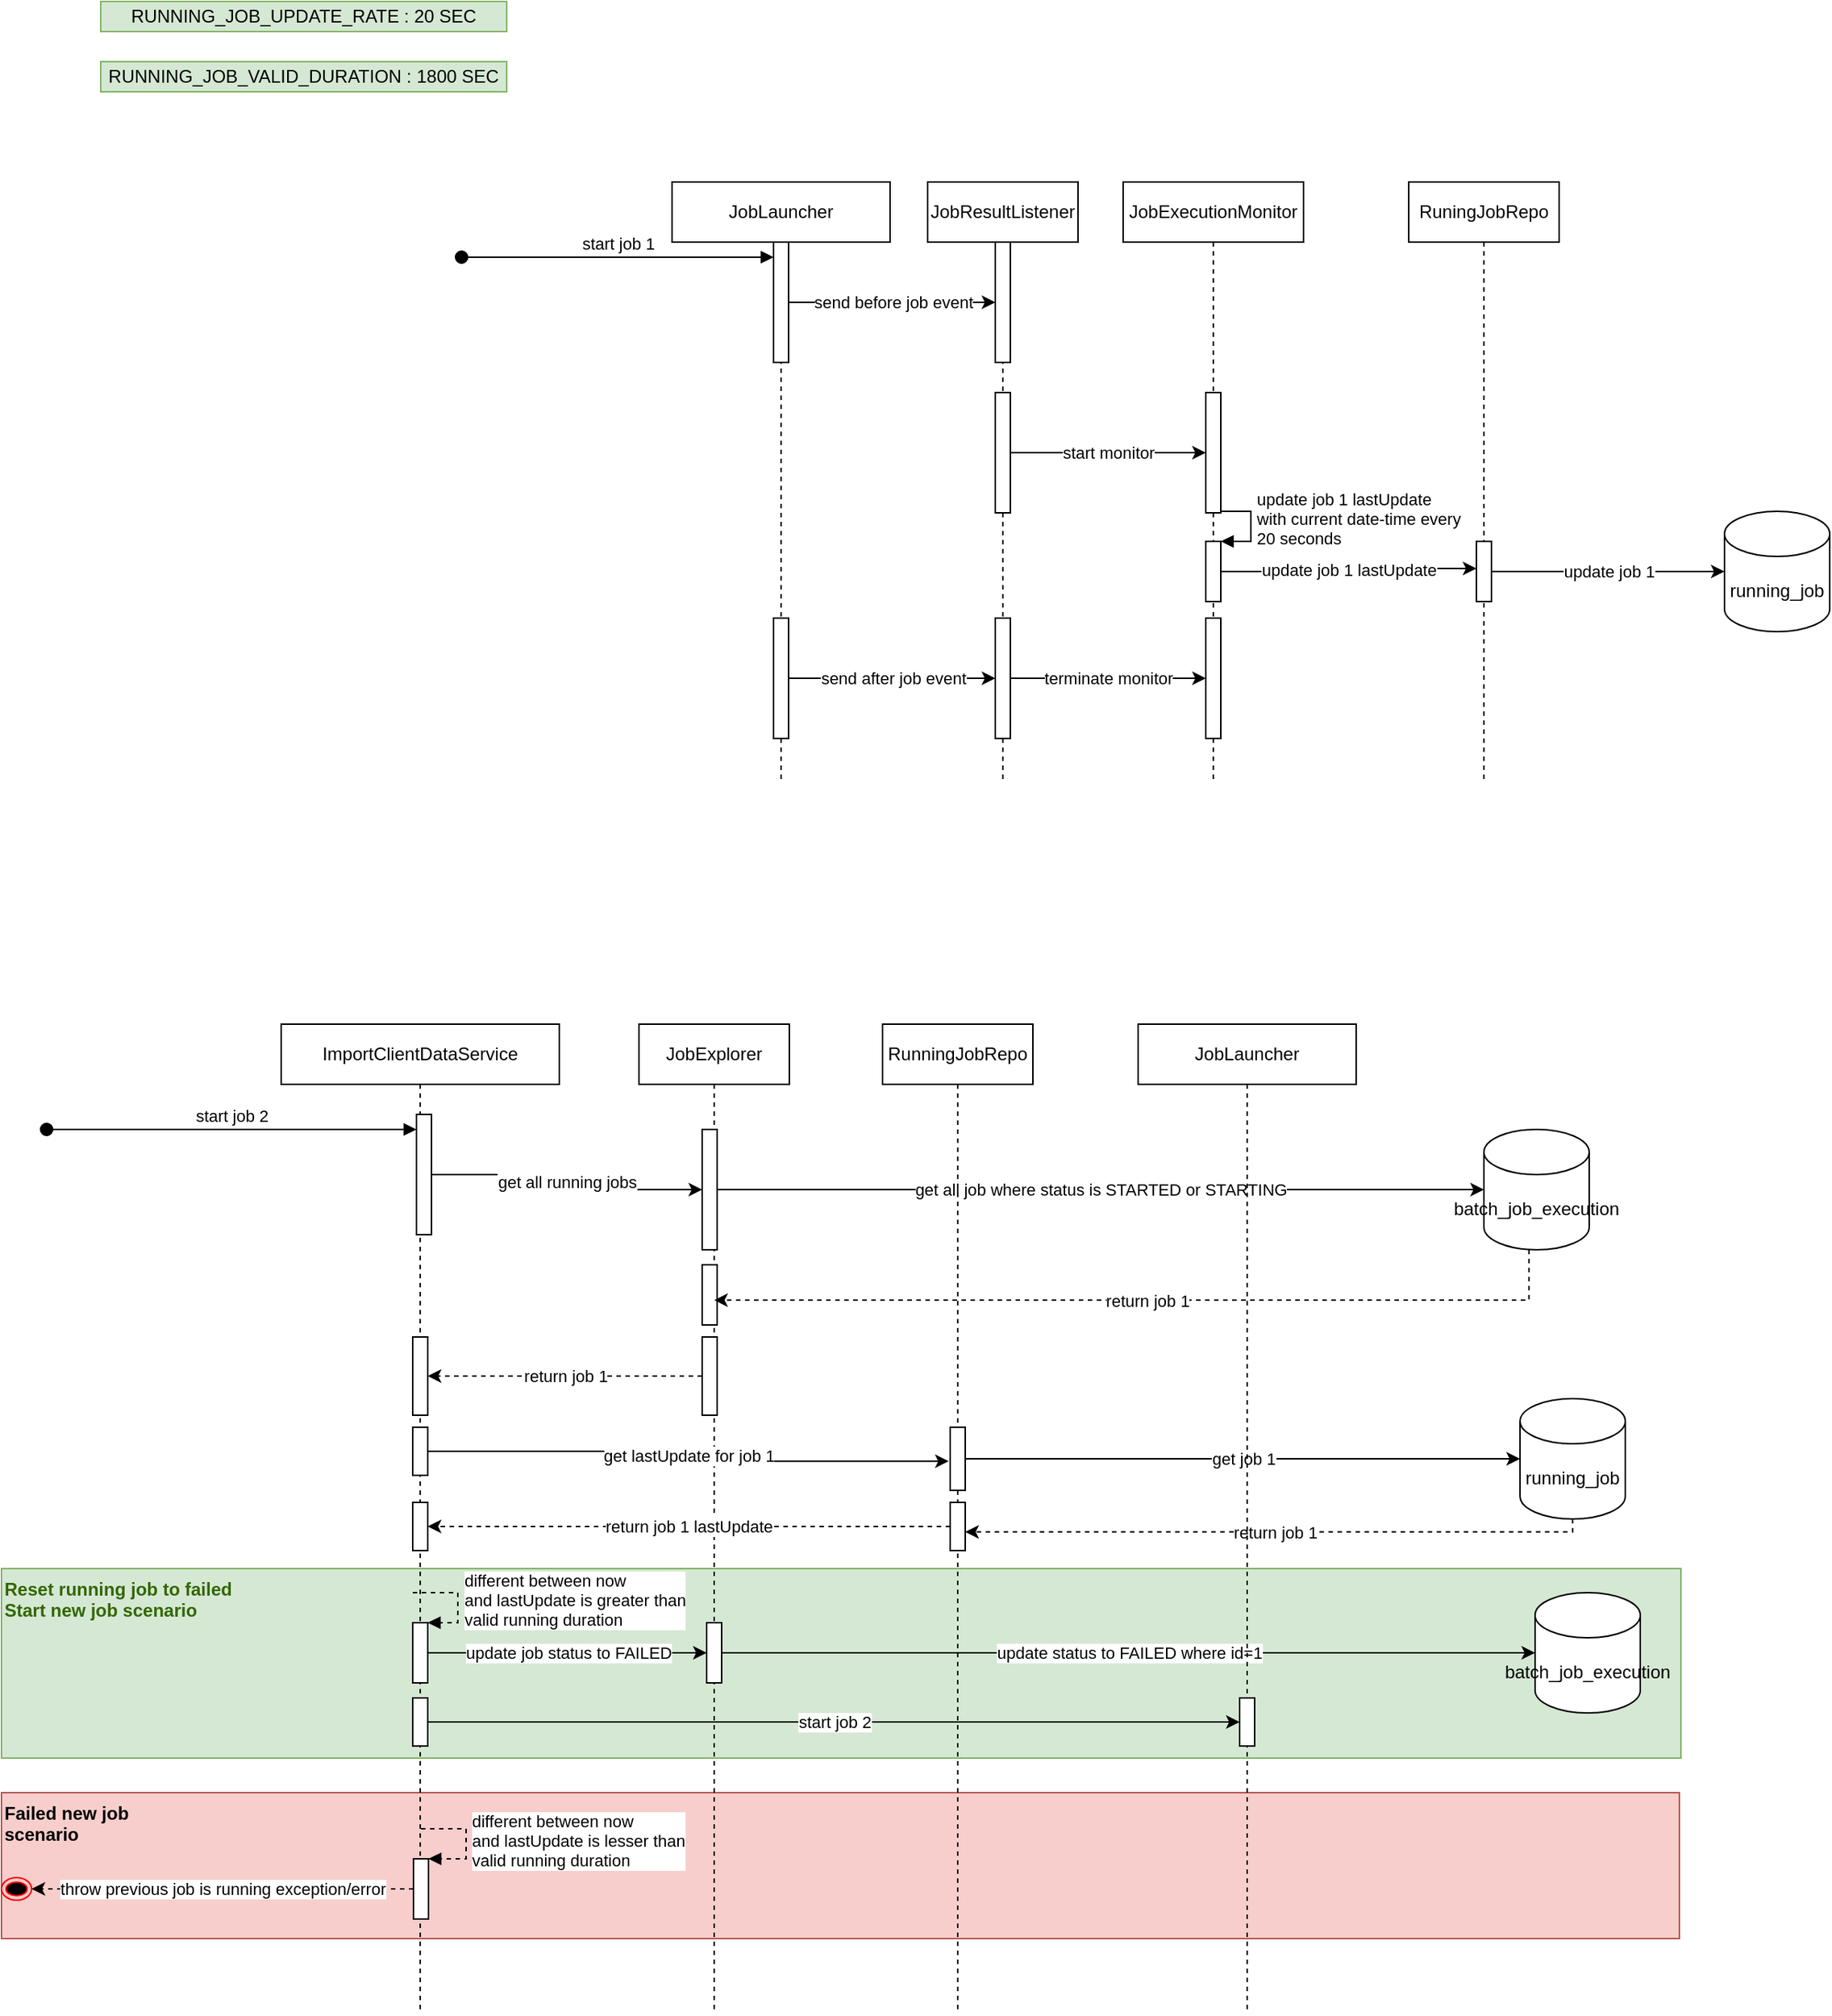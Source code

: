 <mxfile version="15.5.9" type="github" pages="2">
  <diagram id="b_JwN8Kx61OKyOZPGAQf" name="Page-1">
    <mxGraphModel dx="2834" dy="772" grid="0" gridSize="10" guides="1" tooltips="1" connect="1" arrows="1" fold="1" page="0" pageScale="1" pageWidth="850" pageHeight="1100" math="0" shadow="0">
      <root>
        <mxCell id="0" />
        <mxCell id="1" parent="0" />
        <mxCell id="JN4VMpjm8h-r0COUKPYH-128" value="Failed new job&lt;br&gt;scenario" style="rounded=0;whiteSpace=wrap;html=1;fontStyle=1;align=left;verticalAlign=top;fontSize=12;fillColor=#f8cecc;strokeColor=#b85450;" vertex="1" parent="1">
          <mxGeometry x="-1070" y="1253" width="1116" height="97" as="geometry" />
        </mxCell>
        <mxCell id="JN4VMpjm8h-r0COUKPYH-125" value="Reset running job to failed&lt;br&gt;Start new job scenario" style="rounded=0;whiteSpace=wrap;html=1;fontStyle=1;align=left;verticalAlign=top;fontSize=12;fillColor=#d5e8d4;strokeColor=#82b366;fontColor=#336600;" vertex="1" parent="1">
          <mxGeometry x="-1070" y="1104" width="1117" height="126" as="geometry" />
        </mxCell>
        <mxCell id="JN4VMpjm8h-r0COUKPYH-2" value="RUNNING_JOB_UPDATE_RATE : 20 SEC" style="rounded=0;whiteSpace=wrap;html=1;fillColor=#d5e8d4;strokeColor=#82b366;" vertex="1" parent="1">
          <mxGeometry x="-1004" y="62" width="270" height="20" as="geometry" />
        </mxCell>
        <mxCell id="JN4VMpjm8h-r0COUKPYH-3" value="RUNNING_JOB_VALID_DURATION : 1800 SEC" style="rounded=0;whiteSpace=wrap;html=1;fillColor=#d5e8d4;strokeColor=#82b366;" vertex="1" parent="1">
          <mxGeometry x="-1004" y="102" width="270" height="20" as="geometry" />
        </mxCell>
        <mxCell id="JN4VMpjm8h-r0COUKPYH-7" value="JobLauncher" style="shape=umlLifeline;perimeter=lifelinePerimeter;whiteSpace=wrap;html=1;container=1;collapsible=0;recursiveResize=0;outlineConnect=0;" vertex="1" parent="1">
          <mxGeometry x="-624" y="182" width="145" height="400" as="geometry" />
        </mxCell>
        <mxCell id="JN4VMpjm8h-r0COUKPYH-11" value="" style="html=1;points=[];perimeter=orthogonalPerimeter;" vertex="1" parent="JN4VMpjm8h-r0COUKPYH-7">
          <mxGeometry x="67.5" y="40" width="10" height="80" as="geometry" />
        </mxCell>
        <mxCell id="JN4VMpjm8h-r0COUKPYH-12" value="start job 1" style="html=1;verticalAlign=bottom;startArrow=oval;endArrow=block;startSize=8;rounded=0;" edge="1" target="JN4VMpjm8h-r0COUKPYH-11" parent="JN4VMpjm8h-r0COUKPYH-7">
          <mxGeometry relative="1" as="geometry">
            <mxPoint x="-140" y="50" as="sourcePoint" />
          </mxGeometry>
        </mxCell>
        <mxCell id="JN4VMpjm8h-r0COUKPYH-49" value="" style="html=1;points=[];perimeter=orthogonalPerimeter;" vertex="1" parent="JN4VMpjm8h-r0COUKPYH-7">
          <mxGeometry x="67.5" y="290" width="10" height="80" as="geometry" />
        </mxCell>
        <mxCell id="JN4VMpjm8h-r0COUKPYH-8" value="JobExecutionMonitor" style="shape=umlLifeline;perimeter=lifelinePerimeter;whiteSpace=wrap;html=1;container=1;collapsible=0;recursiveResize=0;outlineConnect=0;" vertex="1" parent="1">
          <mxGeometry x="-324" y="182" width="120" height="400" as="geometry" />
        </mxCell>
        <mxCell id="JN4VMpjm8h-r0COUKPYH-17" value="" style="html=1;points=[];perimeter=orthogonalPerimeter;" vertex="1" parent="JN4VMpjm8h-r0COUKPYH-8">
          <mxGeometry x="55" y="239" width="10" height="40" as="geometry" />
        </mxCell>
        <mxCell id="JN4VMpjm8h-r0COUKPYH-18" value="update job 1 lastUpdate&lt;br&gt;with current date-time every&lt;br&gt;20 seconds" style="edgeStyle=orthogonalEdgeStyle;html=1;align=left;spacingLeft=2;endArrow=block;rounded=0;entryX=1;entryY=0;" edge="1" target="JN4VMpjm8h-r0COUKPYH-17" parent="JN4VMpjm8h-r0COUKPYH-8">
          <mxGeometry relative="1" as="geometry">
            <mxPoint x="55" y="219" as="sourcePoint" />
            <Array as="points">
              <mxPoint x="85" y="219" />
            </Array>
          </mxGeometry>
        </mxCell>
        <mxCell id="JN4VMpjm8h-r0COUKPYH-34" value="" style="html=1;points=[];perimeter=orthogonalPerimeter;" vertex="1" parent="JN4VMpjm8h-r0COUKPYH-8">
          <mxGeometry x="55" y="140" width="10" height="80" as="geometry" />
        </mxCell>
        <mxCell id="JN4VMpjm8h-r0COUKPYH-58" value="" style="html=1;points=[];perimeter=orthogonalPerimeter;" vertex="1" parent="JN4VMpjm8h-r0COUKPYH-8">
          <mxGeometry x="55" y="290" width="10" height="80" as="geometry" />
        </mxCell>
        <mxCell id="JN4VMpjm8h-r0COUKPYH-9" value="running_job" style="shape=cylinder3;whiteSpace=wrap;html=1;boundedLbl=1;backgroundOutline=1;size=15;" vertex="1" parent="1">
          <mxGeometry x="76" y="401" width="70" height="80" as="geometry" />
        </mxCell>
        <mxCell id="JN4VMpjm8h-r0COUKPYH-26" value="JobResultListener" style="shape=umlLifeline;perimeter=lifelinePerimeter;whiteSpace=wrap;html=1;container=1;collapsible=0;recursiveResize=0;outlineConnect=0;" vertex="1" parent="1">
          <mxGeometry x="-454" y="182" width="100" height="400" as="geometry" />
        </mxCell>
        <mxCell id="JN4VMpjm8h-r0COUKPYH-27" value="" style="html=1;points=[];perimeter=orthogonalPerimeter;" vertex="1" parent="JN4VMpjm8h-r0COUKPYH-26">
          <mxGeometry x="45" y="40" width="10" height="80" as="geometry" />
        </mxCell>
        <mxCell id="JN4VMpjm8h-r0COUKPYH-30" value="" style="html=1;points=[];perimeter=orthogonalPerimeter;" vertex="1" parent="JN4VMpjm8h-r0COUKPYH-26">
          <mxGeometry x="45" y="140" width="10" height="80" as="geometry" />
        </mxCell>
        <mxCell id="JN4VMpjm8h-r0COUKPYH-50" value="" style="html=1;points=[];perimeter=orthogonalPerimeter;" vertex="1" parent="JN4VMpjm8h-r0COUKPYH-26">
          <mxGeometry x="45" y="290" width="10" height="80" as="geometry" />
        </mxCell>
        <mxCell id="JN4VMpjm8h-r0COUKPYH-28" value="send before job event" style="edgeStyle=orthogonalEdgeStyle;rounded=0;orthogonalLoop=1;jettySize=auto;html=1;" edge="1" parent="1" source="JN4VMpjm8h-r0COUKPYH-11" target="JN4VMpjm8h-r0COUKPYH-27">
          <mxGeometry relative="1" as="geometry" />
        </mxCell>
        <mxCell id="JN4VMpjm8h-r0COUKPYH-35" value="start monitor" style="edgeStyle=orthogonalEdgeStyle;rounded=0;orthogonalLoop=1;jettySize=auto;html=1;" edge="1" parent="1" source="JN4VMpjm8h-r0COUKPYH-30" target="JN4VMpjm8h-r0COUKPYH-34">
          <mxGeometry relative="1" as="geometry" />
        </mxCell>
        <mxCell id="JN4VMpjm8h-r0COUKPYH-36" value="update job 1 lastUpdate" style="edgeStyle=orthogonalEdgeStyle;rounded=0;orthogonalLoop=1;jettySize=auto;html=1;entryX=0;entryY=0.45;entryDx=0;entryDy=0;entryPerimeter=0;" edge="1" parent="1" source="JN4VMpjm8h-r0COUKPYH-17" target="JN4VMpjm8h-r0COUKPYH-78">
          <mxGeometry relative="1" as="geometry" />
        </mxCell>
        <mxCell id="JN4VMpjm8h-r0COUKPYH-51" value="send after job event" style="edgeStyle=orthogonalEdgeStyle;rounded=0;orthogonalLoop=1;jettySize=auto;html=1;" edge="1" parent="1" source="JN4VMpjm8h-r0COUKPYH-49" target="JN4VMpjm8h-r0COUKPYH-50">
          <mxGeometry relative="1" as="geometry" />
        </mxCell>
        <mxCell id="JN4VMpjm8h-r0COUKPYH-59" value="terminate monitor" style="edgeStyle=orthogonalEdgeStyle;rounded=0;orthogonalLoop=1;jettySize=auto;html=1;" edge="1" parent="1" source="JN4VMpjm8h-r0COUKPYH-50" target="JN4VMpjm8h-r0COUKPYH-58">
          <mxGeometry relative="1" as="geometry" />
        </mxCell>
        <mxCell id="JN4VMpjm8h-r0COUKPYH-60" value="ImportClientDataService" style="shape=umlLifeline;perimeter=lifelinePerimeter;whiteSpace=wrap;html=1;container=1;collapsible=0;recursiveResize=0;outlineConnect=0;" vertex="1" parent="1">
          <mxGeometry x="-884" y="742" width="185" height="658" as="geometry" />
        </mxCell>
        <mxCell id="JN4VMpjm8h-r0COUKPYH-61" value="" style="html=1;points=[];perimeter=orthogonalPerimeter;" vertex="1" parent="JN4VMpjm8h-r0COUKPYH-60">
          <mxGeometry x="90" y="60" width="10" height="80" as="geometry" />
        </mxCell>
        <mxCell id="JN4VMpjm8h-r0COUKPYH-62" value="start job 2" style="html=1;verticalAlign=bottom;startArrow=oval;endArrow=block;startSize=8;rounded=0;" edge="1" target="JN4VMpjm8h-r0COUKPYH-61" parent="JN4VMpjm8h-r0COUKPYH-60">
          <mxGeometry relative="1" as="geometry">
            <mxPoint x="-156" y="70" as="sourcePoint" />
          </mxGeometry>
        </mxCell>
        <mxCell id="JN4VMpjm8h-r0COUKPYH-75" value="" style="html=1;points=[];perimeter=orthogonalPerimeter;" vertex="1" parent="JN4VMpjm8h-r0COUKPYH-60">
          <mxGeometry x="87.5" y="208" width="10" height="52" as="geometry" />
        </mxCell>
        <mxCell id="JN4VMpjm8h-r0COUKPYH-82" value="" style="html=1;points=[];perimeter=orthogonalPerimeter;" vertex="1" parent="JN4VMpjm8h-r0COUKPYH-60">
          <mxGeometry x="87.5" y="268" width="10" height="32" as="geometry" />
        </mxCell>
        <mxCell id="JN4VMpjm8h-r0COUKPYH-91" value="" style="html=1;points=[];perimeter=orthogonalPerimeter;" vertex="1" parent="JN4VMpjm8h-r0COUKPYH-60">
          <mxGeometry x="87.5" y="318" width="10" height="32" as="geometry" />
        </mxCell>
        <mxCell id="JN4VMpjm8h-r0COUKPYH-99" value="" style="html=1;points=[];perimeter=orthogonalPerimeter;" vertex="1" parent="JN4VMpjm8h-r0COUKPYH-60">
          <mxGeometry x="87.5" y="398" width="10" height="40" as="geometry" />
        </mxCell>
        <mxCell id="JN4VMpjm8h-r0COUKPYH-100" value="different between now &lt;br&gt;and lastUpdate is greater than &lt;br&gt;valid running duration" style="edgeStyle=orthogonalEdgeStyle;html=1;align=left;spacingLeft=2;endArrow=block;rounded=0;entryX=1;entryY=0;dashed=1;" edge="1" target="JN4VMpjm8h-r0COUKPYH-99" parent="JN4VMpjm8h-r0COUKPYH-60">
          <mxGeometry relative="1" as="geometry">
            <mxPoint x="87.5" y="378" as="sourcePoint" />
            <Array as="points">
              <mxPoint x="117.5" y="378" />
            </Array>
          </mxGeometry>
        </mxCell>
        <mxCell id="JN4VMpjm8h-r0COUKPYH-102" value="" style="html=1;points=[];perimeter=orthogonalPerimeter;" vertex="1" parent="JN4VMpjm8h-r0COUKPYH-60">
          <mxGeometry x="88" y="555" width="10" height="40" as="geometry" />
        </mxCell>
        <mxCell id="JN4VMpjm8h-r0COUKPYH-103" value="different between now &lt;br&gt;and lastUpdate is lesser than &lt;br&gt;valid running duration" style="edgeStyle=orthogonalEdgeStyle;html=1;align=left;spacingLeft=2;endArrow=block;rounded=0;entryX=1;entryY=0;dashed=1;" edge="1" parent="JN4VMpjm8h-r0COUKPYH-60" target="JN4VMpjm8h-r0COUKPYH-102">
          <mxGeometry relative="1" as="geometry">
            <mxPoint x="93" y="535" as="sourcePoint" />
            <Array as="points">
              <mxPoint x="123" y="535" />
            </Array>
          </mxGeometry>
        </mxCell>
        <mxCell id="JN4VMpjm8h-r0COUKPYH-119" value="" style="html=1;points=[];perimeter=orthogonalPerimeter;" vertex="1" parent="JN4VMpjm8h-r0COUKPYH-60">
          <mxGeometry x="87.5" y="448" width="10" height="32" as="geometry" />
        </mxCell>
        <mxCell id="JN4VMpjm8h-r0COUKPYH-66" value="JobExplorer" style="shape=umlLifeline;perimeter=lifelinePerimeter;whiteSpace=wrap;html=1;container=1;collapsible=0;recursiveResize=0;outlineConnect=0;" vertex="1" parent="1">
          <mxGeometry x="-646" y="742" width="100" height="658" as="geometry" />
        </mxCell>
        <mxCell id="JN4VMpjm8h-r0COUKPYH-67" value="" style="html=1;points=[];perimeter=orthogonalPerimeter;" vertex="1" parent="JN4VMpjm8h-r0COUKPYH-66">
          <mxGeometry x="42" y="70" width="10" height="80" as="geometry" />
        </mxCell>
        <mxCell id="JN4VMpjm8h-r0COUKPYH-71" value="" style="html=1;points=[];perimeter=orthogonalPerimeter;" vertex="1" parent="JN4VMpjm8h-r0COUKPYH-66">
          <mxGeometry x="42" y="160" width="10" height="40" as="geometry" />
        </mxCell>
        <mxCell id="JN4VMpjm8h-r0COUKPYH-73" value="" style="html=1;points=[];perimeter=orthogonalPerimeter;" vertex="1" parent="JN4VMpjm8h-r0COUKPYH-66">
          <mxGeometry x="42" y="208" width="10" height="52" as="geometry" />
        </mxCell>
        <mxCell id="JN4VMpjm8h-r0COUKPYH-111" value="" style="html=1;points=[];perimeter=orthogonalPerimeter;" vertex="1" parent="JN4VMpjm8h-r0COUKPYH-66">
          <mxGeometry x="45" y="398" width="10" height="40" as="geometry" />
        </mxCell>
        <mxCell id="JN4VMpjm8h-r0COUKPYH-68" value="get all running jobs" style="edgeStyle=orthogonalEdgeStyle;rounded=0;orthogonalLoop=1;jettySize=auto;html=1;" edge="1" parent="1" source="JN4VMpjm8h-r0COUKPYH-61" target="JN4VMpjm8h-r0COUKPYH-67">
          <mxGeometry relative="1" as="geometry" />
        </mxCell>
        <mxCell id="JN4VMpjm8h-r0COUKPYH-72" value="return job 1" style="edgeStyle=orthogonalEdgeStyle;rounded=0;orthogonalLoop=1;jettySize=auto;html=1;entryX=0.8;entryY=0.588;entryDx=0;entryDy=0;entryPerimeter=0;dashed=1;" edge="1" parent="1" source="JN4VMpjm8h-r0COUKPYH-69" target="JN4VMpjm8h-r0COUKPYH-71">
          <mxGeometry relative="1" as="geometry">
            <Array as="points">
              <mxPoint x="-54" y="926" />
            </Array>
          </mxGeometry>
        </mxCell>
        <mxCell id="JN4VMpjm8h-r0COUKPYH-69" value="batch_job_execution" style="shape=cylinder3;whiteSpace=wrap;html=1;boundedLbl=1;backgroundOutline=1;size=15;" vertex="1" parent="1">
          <mxGeometry x="-84" y="812" width="70" height="80" as="geometry" />
        </mxCell>
        <mxCell id="JN4VMpjm8h-r0COUKPYH-70" value="get all job where status is STARTED or STARTING" style="edgeStyle=orthogonalEdgeStyle;rounded=0;orthogonalLoop=1;jettySize=auto;html=1;" edge="1" parent="1" source="JN4VMpjm8h-r0COUKPYH-67" target="JN4VMpjm8h-r0COUKPYH-69">
          <mxGeometry relative="1" as="geometry" />
        </mxCell>
        <mxCell id="JN4VMpjm8h-r0COUKPYH-76" value="return job 1" style="edgeStyle=orthogonalEdgeStyle;rounded=0;orthogonalLoop=1;jettySize=auto;html=1;dashed=1;" edge="1" parent="1" source="JN4VMpjm8h-r0COUKPYH-73" target="JN4VMpjm8h-r0COUKPYH-75">
          <mxGeometry relative="1" as="geometry" />
        </mxCell>
        <mxCell id="JN4VMpjm8h-r0COUKPYH-77" value="RuningJobRepo" style="shape=umlLifeline;perimeter=lifelinePerimeter;whiteSpace=wrap;html=1;container=1;collapsible=0;recursiveResize=0;outlineConnect=0;" vertex="1" parent="1">
          <mxGeometry x="-134" y="182" width="100" height="400" as="geometry" />
        </mxCell>
        <mxCell id="JN4VMpjm8h-r0COUKPYH-78" value="" style="html=1;points=[];perimeter=orthogonalPerimeter;" vertex="1" parent="JN4VMpjm8h-r0COUKPYH-77">
          <mxGeometry x="45" y="239" width="10" height="40" as="geometry" />
        </mxCell>
        <mxCell id="JN4VMpjm8h-r0COUKPYH-80" value="update job 1" style="edgeStyle=orthogonalEdgeStyle;rounded=0;orthogonalLoop=1;jettySize=auto;html=1;" edge="1" parent="1" source="JN4VMpjm8h-r0COUKPYH-78" target="JN4VMpjm8h-r0COUKPYH-9">
          <mxGeometry relative="1" as="geometry" />
        </mxCell>
        <mxCell id="JN4VMpjm8h-r0COUKPYH-81" value="RunningJobRepo" style="shape=umlLifeline;perimeter=lifelinePerimeter;whiteSpace=wrap;html=1;container=1;collapsible=0;recursiveResize=0;outlineConnect=0;" vertex="1" parent="1">
          <mxGeometry x="-484" y="742" width="100" height="658" as="geometry" />
        </mxCell>
        <mxCell id="JN4VMpjm8h-r0COUKPYH-85" value="" style="html=1;points=[];perimeter=orthogonalPerimeter;" vertex="1" parent="JN4VMpjm8h-r0COUKPYH-81">
          <mxGeometry x="45" y="268" width="10" height="42" as="geometry" />
        </mxCell>
        <mxCell id="JN4VMpjm8h-r0COUKPYH-89" value="" style="html=1;points=[];perimeter=orthogonalPerimeter;" vertex="1" parent="JN4VMpjm8h-r0COUKPYH-81">
          <mxGeometry x="45" y="318" width="10" height="32" as="geometry" />
        </mxCell>
        <mxCell id="JN4VMpjm8h-r0COUKPYH-84" value="get lastUpdate for job 1" style="edgeStyle=orthogonalEdgeStyle;rounded=0;orthogonalLoop=1;jettySize=auto;html=1;entryX=-0.1;entryY=0.538;entryDx=0;entryDy=0;entryPerimeter=0;" edge="1" parent="1" source="JN4VMpjm8h-r0COUKPYH-82" target="JN4VMpjm8h-r0COUKPYH-85">
          <mxGeometry relative="1" as="geometry">
            <mxPoint x="-534" y="1222" as="targetPoint" />
          </mxGeometry>
        </mxCell>
        <mxCell id="JN4VMpjm8h-r0COUKPYH-90" value="return job 1" style="edgeStyle=orthogonalEdgeStyle;rounded=0;orthogonalLoop=1;jettySize=auto;html=1;entryX=1;entryY=0.613;entryDx=0;entryDy=0;entryPerimeter=0;dashed=1;" edge="1" parent="1" source="JN4VMpjm8h-r0COUKPYH-87" target="JN4VMpjm8h-r0COUKPYH-89">
          <mxGeometry relative="1" as="geometry">
            <Array as="points">
              <mxPoint x="-25" y="1080" />
            </Array>
          </mxGeometry>
        </mxCell>
        <mxCell id="JN4VMpjm8h-r0COUKPYH-87" value="running_job" style="shape=cylinder3;whiteSpace=wrap;html=1;boundedLbl=1;backgroundOutline=1;size=15;" vertex="1" parent="1">
          <mxGeometry x="-60" y="991" width="70" height="80" as="geometry" />
        </mxCell>
        <mxCell id="JN4VMpjm8h-r0COUKPYH-88" value="get job 1" style="edgeStyle=orthogonalEdgeStyle;rounded=0;orthogonalLoop=1;jettySize=auto;html=1;entryX=0;entryY=0.5;entryDx=0;entryDy=0;entryPerimeter=0;" edge="1" parent="1" source="JN4VMpjm8h-r0COUKPYH-85" target="JN4VMpjm8h-r0COUKPYH-87">
          <mxGeometry relative="1" as="geometry" />
        </mxCell>
        <mxCell id="JN4VMpjm8h-r0COUKPYH-92" value="return job 1 lastUpdate" style="edgeStyle=orthogonalEdgeStyle;rounded=0;orthogonalLoop=1;jettySize=auto;html=1;dashed=1;" edge="1" parent="1" source="JN4VMpjm8h-r0COUKPYH-89" target="JN4VMpjm8h-r0COUKPYH-91">
          <mxGeometry relative="1" as="geometry" />
        </mxCell>
        <mxCell id="JN4VMpjm8h-r0COUKPYH-112" value="update job status to FAILED" style="edgeStyle=orthogonalEdgeStyle;rounded=0;orthogonalLoop=1;jettySize=auto;html=1;" edge="1" parent="1" source="JN4VMpjm8h-r0COUKPYH-99" target="JN4VMpjm8h-r0COUKPYH-111">
          <mxGeometry relative="1" as="geometry" />
        </mxCell>
        <mxCell id="JN4VMpjm8h-r0COUKPYH-113" value="batch_job_execution" style="shape=cylinder3;whiteSpace=wrap;html=1;boundedLbl=1;backgroundOutline=1;size=15;" vertex="1" parent="1">
          <mxGeometry x="-50" y="1120" width="70" height="80" as="geometry" />
        </mxCell>
        <mxCell id="JN4VMpjm8h-r0COUKPYH-114" value="update status to FAILED where id=1" style="edgeStyle=orthogonalEdgeStyle;rounded=0;orthogonalLoop=1;jettySize=auto;html=1;" edge="1" parent="1" source="JN4VMpjm8h-r0COUKPYH-111" target="JN4VMpjm8h-r0COUKPYH-113">
          <mxGeometry relative="1" as="geometry" />
        </mxCell>
        <mxCell id="JN4VMpjm8h-r0COUKPYH-115" value="JobLauncher" style="shape=umlLifeline;perimeter=lifelinePerimeter;whiteSpace=wrap;html=1;container=1;collapsible=0;recursiveResize=0;outlineConnect=0;" vertex="1" parent="1">
          <mxGeometry x="-314" y="742" width="145" height="658" as="geometry" />
        </mxCell>
        <mxCell id="JN4VMpjm8h-r0COUKPYH-120" value="" style="html=1;points=[];perimeter=orthogonalPerimeter;" vertex="1" parent="JN4VMpjm8h-r0COUKPYH-115">
          <mxGeometry x="67.5" y="448" width="10" height="32" as="geometry" />
        </mxCell>
        <mxCell id="JN4VMpjm8h-r0COUKPYH-121" value="start job 2" style="edgeStyle=orthogonalEdgeStyle;rounded=0;orthogonalLoop=1;jettySize=auto;html=1;" edge="1" parent="1" source="JN4VMpjm8h-r0COUKPYH-119" target="JN4VMpjm8h-r0COUKPYH-120">
          <mxGeometry relative="1" as="geometry" />
        </mxCell>
        <mxCell id="JN4VMpjm8h-r0COUKPYH-122" value="" style="ellipse;html=1;shape=endState;fillColor=#000000;strokeColor=#ff0000;" vertex="1" parent="1">
          <mxGeometry x="-1070" y="1309.5" width="20" height="15" as="geometry" />
        </mxCell>
        <mxCell id="JN4VMpjm8h-r0COUKPYH-123" value="throw previous job is running exception/error" style="edgeStyle=orthogonalEdgeStyle;rounded=0;orthogonalLoop=1;jettySize=auto;html=1;entryX=1;entryY=0.5;entryDx=0;entryDy=0;dashed=1;" edge="1" parent="1" source="JN4VMpjm8h-r0COUKPYH-102" target="JN4VMpjm8h-r0COUKPYH-122">
          <mxGeometry relative="1" as="geometry" />
        </mxCell>
      </root>
    </mxGraphModel>
  </diagram>
  <diagram id="j6Yl8PpdOv3CgLclLDKe" name="Page-2">
    <mxGraphModel dx="2194" dy="802" grid="1" gridSize="10" guides="1" tooltips="1" connect="1" arrows="1" fold="1" page="1" pageScale="1" pageWidth="850" pageHeight="1100" math="0" shadow="0">
      <root>
        <mxCell id="qLkH8xWJC7VZN_M7zAPw-0" />
        <mxCell id="qLkH8xWJC7VZN_M7zAPw-1" parent="qLkH8xWJC7VZN_M7zAPw-0" />
        <mxCell id="qLkH8xWJC7VZN_M7zAPw-2" value="Failed new job&lt;br&gt;scenario" style="rounded=0;whiteSpace=wrap;html=1;fontStyle=1;align=left;verticalAlign=top;fontSize=12;fillColor=#f8cecc;strokeColor=#b85450;" vertex="1" parent="qLkH8xWJC7VZN_M7zAPw-1">
          <mxGeometry x="-550" y="1420" width="1150" height="140" as="geometry" />
        </mxCell>
        <mxCell id="qLkH8xWJC7VZN_M7zAPw-3" value="Reset running job to failed&lt;br&gt;Start new job scenario" style="rounded=0;whiteSpace=wrap;html=1;fontStyle=1;align=left;verticalAlign=top;fontSize=12;fillColor=#d5e8d4;strokeColor=#82b366;fontColor=#336600;" vertex="1" parent="qLkH8xWJC7VZN_M7zAPw-1">
          <mxGeometry x="-550" y="1220" width="1150" height="190" as="geometry" />
        </mxCell>
        <mxCell id="qLkH8xWJC7VZN_M7zAPw-4" value="RUNNING_JOB_UPDATE_RATE : 20 SEC" style="rounded=0;whiteSpace=wrap;html=1;fillColor=#d5e8d4;strokeColor=#82b366;" vertex="1" parent="qLkH8xWJC7VZN_M7zAPw-1">
          <mxGeometry x="-440" y="40" width="270" height="20" as="geometry" />
        </mxCell>
        <mxCell id="qLkH8xWJC7VZN_M7zAPw-5" value="RUNNING_JOB_VALID_DURATION : 1800 SEC" style="rounded=0;whiteSpace=wrap;html=1;fillColor=#d5e8d4;strokeColor=#82b366;" vertex="1" parent="qLkH8xWJC7VZN_M7zAPw-1">
          <mxGeometry x="-440" y="80" width="270" height="20" as="geometry" />
        </mxCell>
        <mxCell id="qLkH8xWJC7VZN_M7zAPw-6" value="JobLauncher" style="shape=umlLifeline;perimeter=lifelinePerimeter;whiteSpace=wrap;html=1;container=1;collapsible=0;recursiveResize=0;outlineConnect=0;" vertex="1" parent="qLkH8xWJC7VZN_M7zAPw-1">
          <mxGeometry x="-60" y="160" width="145" height="400" as="geometry" />
        </mxCell>
        <mxCell id="qLkH8xWJC7VZN_M7zAPw-7" value="" style="html=1;points=[];perimeter=orthogonalPerimeter;" vertex="1" parent="qLkH8xWJC7VZN_M7zAPw-6">
          <mxGeometry x="67.5" y="40" width="10" height="80" as="geometry" />
        </mxCell>
        <mxCell id="qLkH8xWJC7VZN_M7zAPw-8" value="start job 1" style="html=1;verticalAlign=bottom;startArrow=oval;endArrow=block;startSize=8;rounded=0;" edge="1" parent="qLkH8xWJC7VZN_M7zAPw-6" target="qLkH8xWJC7VZN_M7zAPw-7">
          <mxGeometry relative="1" as="geometry">
            <mxPoint x="-140" y="50" as="sourcePoint" />
          </mxGeometry>
        </mxCell>
        <mxCell id="qLkH8xWJC7VZN_M7zAPw-9" value="" style="html=1;points=[];perimeter=orthogonalPerimeter;" vertex="1" parent="qLkH8xWJC7VZN_M7zAPw-6">
          <mxGeometry x="67.5" y="290" width="10" height="80" as="geometry" />
        </mxCell>
        <mxCell id="qLkH8xWJC7VZN_M7zAPw-10" value="JobExecutionMonitor" style="shape=umlLifeline;perimeter=lifelinePerimeter;whiteSpace=wrap;html=1;container=1;collapsible=0;recursiveResize=0;outlineConnect=0;" vertex="1" parent="qLkH8xWJC7VZN_M7zAPw-1">
          <mxGeometry x="240" y="160" width="120" height="400" as="geometry" />
        </mxCell>
        <mxCell id="qLkH8xWJC7VZN_M7zAPw-11" value="" style="html=1;points=[];perimeter=orthogonalPerimeter;" vertex="1" parent="qLkH8xWJC7VZN_M7zAPw-10">
          <mxGeometry x="55" y="239" width="10" height="40" as="geometry" />
        </mxCell>
        <mxCell id="qLkH8xWJC7VZN_M7zAPw-12" value="update job 1 lastUpdate&lt;br&gt;with current date-time every&lt;br&gt;20 seconds" style="edgeStyle=orthogonalEdgeStyle;html=1;align=left;spacingLeft=2;endArrow=block;rounded=0;entryX=1;entryY=0;" edge="1" parent="qLkH8xWJC7VZN_M7zAPw-10" target="qLkH8xWJC7VZN_M7zAPw-11">
          <mxGeometry relative="1" as="geometry">
            <mxPoint x="55" y="219" as="sourcePoint" />
            <Array as="points">
              <mxPoint x="85" y="219" />
            </Array>
          </mxGeometry>
        </mxCell>
        <mxCell id="qLkH8xWJC7VZN_M7zAPw-13" value="" style="html=1;points=[];perimeter=orthogonalPerimeter;" vertex="1" parent="qLkH8xWJC7VZN_M7zAPw-10">
          <mxGeometry x="55" y="140" width="10" height="80" as="geometry" />
        </mxCell>
        <mxCell id="qLkH8xWJC7VZN_M7zAPw-14" value="" style="html=1;points=[];perimeter=orthogonalPerimeter;" vertex="1" parent="qLkH8xWJC7VZN_M7zAPw-10">
          <mxGeometry x="55" y="290" width="10" height="80" as="geometry" />
        </mxCell>
        <mxCell id="qLkH8xWJC7VZN_M7zAPw-15" value="running_job" style="shape=cylinder3;whiteSpace=wrap;html=1;boundedLbl=1;backgroundOutline=1;size=15;" vertex="1" parent="qLkH8xWJC7VZN_M7zAPw-1">
          <mxGeometry x="640" y="379" width="70" height="80" as="geometry" />
        </mxCell>
        <mxCell id="qLkH8xWJC7VZN_M7zAPw-16" value="JobResultListener" style="shape=umlLifeline;perimeter=lifelinePerimeter;whiteSpace=wrap;html=1;container=1;collapsible=0;recursiveResize=0;outlineConnect=0;" vertex="1" parent="qLkH8xWJC7VZN_M7zAPw-1">
          <mxGeometry x="110" y="160" width="100" height="400" as="geometry" />
        </mxCell>
        <mxCell id="qLkH8xWJC7VZN_M7zAPw-17" value="" style="html=1;points=[];perimeter=orthogonalPerimeter;" vertex="1" parent="qLkH8xWJC7VZN_M7zAPw-16">
          <mxGeometry x="45" y="40" width="10" height="80" as="geometry" />
        </mxCell>
        <mxCell id="qLkH8xWJC7VZN_M7zAPw-18" value="" style="html=1;points=[];perimeter=orthogonalPerimeter;" vertex="1" parent="qLkH8xWJC7VZN_M7zAPw-16">
          <mxGeometry x="45" y="140" width="10" height="80" as="geometry" />
        </mxCell>
        <mxCell id="qLkH8xWJC7VZN_M7zAPw-19" value="" style="html=1;points=[];perimeter=orthogonalPerimeter;" vertex="1" parent="qLkH8xWJC7VZN_M7zAPw-16">
          <mxGeometry x="45" y="290" width="10" height="80" as="geometry" />
        </mxCell>
        <mxCell id="qLkH8xWJC7VZN_M7zAPw-20" value="send before job event" style="edgeStyle=orthogonalEdgeStyle;rounded=0;orthogonalLoop=1;jettySize=auto;html=1;" edge="1" parent="qLkH8xWJC7VZN_M7zAPw-1" source="qLkH8xWJC7VZN_M7zAPw-7" target="qLkH8xWJC7VZN_M7zAPw-17">
          <mxGeometry relative="1" as="geometry" />
        </mxCell>
        <mxCell id="qLkH8xWJC7VZN_M7zAPw-21" value="start monitor" style="edgeStyle=orthogonalEdgeStyle;rounded=0;orthogonalLoop=1;jettySize=auto;html=1;" edge="1" parent="qLkH8xWJC7VZN_M7zAPw-1" source="qLkH8xWJC7VZN_M7zAPw-18" target="qLkH8xWJC7VZN_M7zAPw-13">
          <mxGeometry relative="1" as="geometry" />
        </mxCell>
        <mxCell id="qLkH8xWJC7VZN_M7zAPw-22" value="update job 1 lastUpdate" style="edgeStyle=orthogonalEdgeStyle;rounded=0;orthogonalLoop=1;jettySize=auto;html=1;entryX=0;entryY=0.45;entryDx=0;entryDy=0;entryPerimeter=0;" edge="1" parent="qLkH8xWJC7VZN_M7zAPw-1" source="qLkH8xWJC7VZN_M7zAPw-11" target="qLkH8xWJC7VZN_M7zAPw-47">
          <mxGeometry relative="1" as="geometry" />
        </mxCell>
        <mxCell id="qLkH8xWJC7VZN_M7zAPw-23" value="send after job event" style="edgeStyle=orthogonalEdgeStyle;rounded=0;orthogonalLoop=1;jettySize=auto;html=1;" edge="1" parent="qLkH8xWJC7VZN_M7zAPw-1" source="qLkH8xWJC7VZN_M7zAPw-9" target="qLkH8xWJC7VZN_M7zAPw-19">
          <mxGeometry relative="1" as="geometry" />
        </mxCell>
        <mxCell id="qLkH8xWJC7VZN_M7zAPw-24" value="terminate monitor" style="edgeStyle=orthogonalEdgeStyle;rounded=0;orthogonalLoop=1;jettySize=auto;html=1;" edge="1" parent="qLkH8xWJC7VZN_M7zAPw-1" source="qLkH8xWJC7VZN_M7zAPw-19" target="qLkH8xWJC7VZN_M7zAPw-14">
          <mxGeometry relative="1" as="geometry" />
        </mxCell>
        <mxCell id="qLkH8xWJC7VZN_M7zAPw-25" value="ImportClientDataService" style="shape=umlLifeline;perimeter=lifelinePerimeter;whiteSpace=wrap;html=1;container=1;collapsible=0;recursiveResize=0;outlineConnect=0;" vertex="1" parent="qLkH8xWJC7VZN_M7zAPw-1">
          <mxGeometry x="-320" y="720" width="185" height="880" as="geometry" />
        </mxCell>
        <mxCell id="qLkH8xWJC7VZN_M7zAPw-26" value="" style="html=1;points=[];perimeter=orthogonalPerimeter;" vertex="1" parent="qLkH8xWJC7VZN_M7zAPw-25">
          <mxGeometry x="90" y="60" width="10" height="80" as="geometry" />
        </mxCell>
        <mxCell id="qLkH8xWJC7VZN_M7zAPw-27" value="start job 2" style="html=1;verticalAlign=bottom;startArrow=oval;endArrow=block;startSize=8;rounded=0;" edge="1" parent="qLkH8xWJC7VZN_M7zAPw-25" target="qLkH8xWJC7VZN_M7zAPw-26">
          <mxGeometry relative="1" as="geometry">
            <mxPoint x="-140" y="70" as="sourcePoint" />
          </mxGeometry>
        </mxCell>
        <mxCell id="qLkH8xWJC7VZN_M7zAPw-28" value="" style="html=1;points=[];perimeter=orthogonalPerimeter;" vertex="1" parent="qLkH8xWJC7VZN_M7zAPw-25">
          <mxGeometry x="85" y="250" width="10" height="80" as="geometry" />
        </mxCell>
        <mxCell id="qLkH8xWJC7VZN_M7zAPw-29" value="" style="html=1;points=[];perimeter=orthogonalPerimeter;" vertex="1" parent="qLkH8xWJC7VZN_M7zAPw-25">
          <mxGeometry x="85" y="340" width="10" height="80" as="geometry" />
        </mxCell>
        <mxCell id="qLkH8xWJC7VZN_M7zAPw-30" value="" style="html=1;points=[];perimeter=orthogonalPerimeter;" vertex="1" parent="qLkH8xWJC7VZN_M7zAPw-25">
          <mxGeometry x="85" y="440" width="10" height="80" as="geometry" />
        </mxCell>
        <mxCell id="qLkH8xWJC7VZN_M7zAPw-31" value="" style="html=1;points=[];perimeter=orthogonalPerimeter;" vertex="1" parent="qLkH8xWJC7VZN_M7zAPw-25">
          <mxGeometry x="85" y="540" width="10" height="40" as="geometry" />
        </mxCell>
        <mxCell id="qLkH8xWJC7VZN_M7zAPw-32" value="different between now &lt;br&gt;and lastUpdate is greater than &lt;br&gt;valid running duration" style="edgeStyle=orthogonalEdgeStyle;html=1;align=left;spacingLeft=2;endArrow=block;rounded=0;entryX=1;entryY=0;dashed=1;" edge="1" parent="qLkH8xWJC7VZN_M7zAPw-25" target="qLkH8xWJC7VZN_M7zAPw-31">
          <mxGeometry relative="1" as="geometry">
            <mxPoint x="85" y="520" as="sourcePoint" />
            <Array as="points">
              <mxPoint x="115" y="520" />
            </Array>
          </mxGeometry>
        </mxCell>
        <mxCell id="qLkH8xWJC7VZN_M7zAPw-33" value="" style="html=1;points=[];perimeter=orthogonalPerimeter;" vertex="1" parent="qLkH8xWJC7VZN_M7zAPw-25">
          <mxGeometry x="90" y="760" width="10" height="40" as="geometry" />
        </mxCell>
        <mxCell id="qLkH8xWJC7VZN_M7zAPw-34" value="different between now &lt;br&gt;and lastUpdate is lesser than &lt;br&gt;valid running duration" style="edgeStyle=orthogonalEdgeStyle;html=1;align=left;spacingLeft=2;endArrow=block;rounded=0;entryX=1;entryY=0;dashed=1;" edge="1" parent="qLkH8xWJC7VZN_M7zAPw-25" target="qLkH8xWJC7VZN_M7zAPw-33">
          <mxGeometry relative="1" as="geometry">
            <mxPoint x="95" y="740" as="sourcePoint" />
            <Array as="points">
              <mxPoint x="125" y="740" />
            </Array>
          </mxGeometry>
        </mxCell>
        <mxCell id="qLkH8xWJC7VZN_M7zAPw-35" value="" style="html=1;points=[];perimeter=orthogonalPerimeter;" vertex="1" parent="qLkH8xWJC7VZN_M7zAPw-25">
          <mxGeometry x="85" y="600" width="10" height="80" as="geometry" />
        </mxCell>
        <mxCell id="qLkH8xWJC7VZN_M7zAPw-36" value="JobExplorer" style="shape=umlLifeline;perimeter=lifelinePerimeter;whiteSpace=wrap;html=1;container=1;collapsible=0;recursiveResize=0;outlineConnect=0;" vertex="1" parent="qLkH8xWJC7VZN_M7zAPw-1">
          <mxGeometry x="-82" y="720" width="100" height="880" as="geometry" />
        </mxCell>
        <mxCell id="qLkH8xWJC7VZN_M7zAPw-37" value="" style="html=1;points=[];perimeter=orthogonalPerimeter;" vertex="1" parent="qLkH8xWJC7VZN_M7zAPw-36">
          <mxGeometry x="42" y="70" width="10" height="80" as="geometry" />
        </mxCell>
        <mxCell id="qLkH8xWJC7VZN_M7zAPw-38" value="" style="html=1;points=[];perimeter=orthogonalPerimeter;" vertex="1" parent="qLkH8xWJC7VZN_M7zAPw-36">
          <mxGeometry x="42" y="160" width="10" height="80" as="geometry" />
        </mxCell>
        <mxCell id="qLkH8xWJC7VZN_M7zAPw-39" value="" style="html=1;points=[];perimeter=orthogonalPerimeter;" vertex="1" parent="qLkH8xWJC7VZN_M7zAPw-36">
          <mxGeometry x="42" y="250" width="10" height="80" as="geometry" />
        </mxCell>
        <mxCell id="qLkH8xWJC7VZN_M7zAPw-40" value="" style="html=1;points=[];perimeter=orthogonalPerimeter;" vertex="1" parent="qLkH8xWJC7VZN_M7zAPw-36">
          <mxGeometry x="45" y="540" width="10" height="40" as="geometry" />
        </mxCell>
        <mxCell id="qLkH8xWJC7VZN_M7zAPw-41" value="get all running jobs" style="edgeStyle=orthogonalEdgeStyle;rounded=0;orthogonalLoop=1;jettySize=auto;html=1;" edge="1" parent="qLkH8xWJC7VZN_M7zAPw-1" source="qLkH8xWJC7VZN_M7zAPw-26" target="qLkH8xWJC7VZN_M7zAPw-37">
          <mxGeometry relative="1" as="geometry" />
        </mxCell>
        <mxCell id="qLkH8xWJC7VZN_M7zAPw-42" value="return job 1" style="edgeStyle=orthogonalEdgeStyle;rounded=0;orthogonalLoop=1;jettySize=auto;html=1;entryX=0.8;entryY=0.588;entryDx=0;entryDy=0;entryPerimeter=0;dashed=1;" edge="1" parent="qLkH8xWJC7VZN_M7zAPw-1" source="qLkH8xWJC7VZN_M7zAPw-43" target="qLkH8xWJC7VZN_M7zAPw-38">
          <mxGeometry relative="1" as="geometry">
            <Array as="points">
              <mxPoint x="510" y="927" />
            </Array>
          </mxGeometry>
        </mxCell>
        <mxCell id="qLkH8xWJC7VZN_M7zAPw-43" value="batch_job_execution" style="shape=cylinder3;whiteSpace=wrap;html=1;boundedLbl=1;backgroundOutline=1;size=15;" vertex="1" parent="qLkH8xWJC7VZN_M7zAPw-1">
          <mxGeometry x="480" y="790" width="70" height="80" as="geometry" />
        </mxCell>
        <mxCell id="qLkH8xWJC7VZN_M7zAPw-44" value="get all job where status is STARTED or STARTING" style="edgeStyle=orthogonalEdgeStyle;rounded=0;orthogonalLoop=1;jettySize=auto;html=1;" edge="1" parent="qLkH8xWJC7VZN_M7zAPw-1" source="qLkH8xWJC7VZN_M7zAPw-37" target="qLkH8xWJC7VZN_M7zAPw-43">
          <mxGeometry relative="1" as="geometry" />
        </mxCell>
        <mxCell id="qLkH8xWJC7VZN_M7zAPw-45" value="return job 1" style="edgeStyle=orthogonalEdgeStyle;rounded=0;orthogonalLoop=1;jettySize=auto;html=1;dashed=1;" edge="1" parent="qLkH8xWJC7VZN_M7zAPw-1" source="qLkH8xWJC7VZN_M7zAPw-39" target="qLkH8xWJC7VZN_M7zAPw-28">
          <mxGeometry relative="1" as="geometry" />
        </mxCell>
        <mxCell id="qLkH8xWJC7VZN_M7zAPw-46" value="RuningJobRepo" style="shape=umlLifeline;perimeter=lifelinePerimeter;whiteSpace=wrap;html=1;container=1;collapsible=0;recursiveResize=0;outlineConnect=0;" vertex="1" parent="qLkH8xWJC7VZN_M7zAPw-1">
          <mxGeometry x="430" y="160" width="100" height="400" as="geometry" />
        </mxCell>
        <mxCell id="qLkH8xWJC7VZN_M7zAPw-47" value="" style="html=1;points=[];perimeter=orthogonalPerimeter;" vertex="1" parent="qLkH8xWJC7VZN_M7zAPw-46">
          <mxGeometry x="45" y="239" width="10" height="40" as="geometry" />
        </mxCell>
        <mxCell id="qLkH8xWJC7VZN_M7zAPw-48" value="update job 1" style="edgeStyle=orthogonalEdgeStyle;rounded=0;orthogonalLoop=1;jettySize=auto;html=1;" edge="1" parent="qLkH8xWJC7VZN_M7zAPw-1" source="qLkH8xWJC7VZN_M7zAPw-47" target="qLkH8xWJC7VZN_M7zAPw-15">
          <mxGeometry relative="1" as="geometry" />
        </mxCell>
        <mxCell id="qLkH8xWJC7VZN_M7zAPw-49" value="RunningJobRepo" style="shape=umlLifeline;perimeter=lifelinePerimeter;whiteSpace=wrap;html=1;container=1;collapsible=0;recursiveResize=0;outlineConnect=0;" vertex="1" parent="qLkH8xWJC7VZN_M7zAPw-1">
          <mxGeometry x="80" y="720" width="100" height="880" as="geometry" />
        </mxCell>
        <mxCell id="qLkH8xWJC7VZN_M7zAPw-50" value="" style="html=1;points=[];perimeter=orthogonalPerimeter;" vertex="1" parent="qLkH8xWJC7VZN_M7zAPw-49">
          <mxGeometry x="45" y="330" width="10" height="80" as="geometry" />
        </mxCell>
        <mxCell id="qLkH8xWJC7VZN_M7zAPw-51" value="" style="html=1;points=[];perimeter=orthogonalPerimeter;" vertex="1" parent="qLkH8xWJC7VZN_M7zAPw-49">
          <mxGeometry x="45" y="440" width="10" height="80" as="geometry" />
        </mxCell>
        <mxCell id="qLkH8xWJC7VZN_M7zAPw-52" value="get lastUpdate for job 1" style="edgeStyle=orthogonalEdgeStyle;rounded=0;orthogonalLoop=1;jettySize=auto;html=1;entryX=-0.1;entryY=0.538;entryDx=0;entryDy=0;entryPerimeter=0;" edge="1" parent="qLkH8xWJC7VZN_M7zAPw-1" source="qLkH8xWJC7VZN_M7zAPw-29" target="qLkH8xWJC7VZN_M7zAPw-50">
          <mxGeometry relative="1" as="geometry">
            <mxPoint x="30" y="1200" as="targetPoint" />
          </mxGeometry>
        </mxCell>
        <mxCell id="qLkH8xWJC7VZN_M7zAPw-53" value="return job 1" style="edgeStyle=orthogonalEdgeStyle;rounded=0;orthogonalLoop=1;jettySize=auto;html=1;entryX=1;entryY=0.613;entryDx=0;entryDy=0;entryPerimeter=0;dashed=1;" edge="1" parent="qLkH8xWJC7VZN_M7zAPw-1" source="qLkH8xWJC7VZN_M7zAPw-54" target="qLkH8xWJC7VZN_M7zAPw-51">
          <mxGeometry relative="1" as="geometry">
            <Array as="points">
              <mxPoint x="495" y="1209" />
            </Array>
          </mxGeometry>
        </mxCell>
        <mxCell id="qLkH8xWJC7VZN_M7zAPw-54" value="running_job" style="shape=cylinder3;whiteSpace=wrap;html=1;boundedLbl=1;backgroundOutline=1;size=15;" vertex="1" parent="qLkH8xWJC7VZN_M7zAPw-1">
          <mxGeometry x="460" y="1050" width="70" height="80" as="geometry" />
        </mxCell>
        <mxCell id="qLkH8xWJC7VZN_M7zAPw-55" value="get job 1" style="edgeStyle=orthogonalEdgeStyle;rounded=0;orthogonalLoop=1;jettySize=auto;html=1;entryX=0;entryY=0.5;entryDx=0;entryDy=0;entryPerimeter=0;" edge="1" parent="qLkH8xWJC7VZN_M7zAPw-1" source="qLkH8xWJC7VZN_M7zAPw-50" target="qLkH8xWJC7VZN_M7zAPw-54">
          <mxGeometry relative="1" as="geometry" />
        </mxCell>
        <mxCell id="qLkH8xWJC7VZN_M7zAPw-56" value="return job 1 lastUpdate" style="edgeStyle=orthogonalEdgeStyle;rounded=0;orthogonalLoop=1;jettySize=auto;html=1;dashed=1;" edge="1" parent="qLkH8xWJC7VZN_M7zAPw-1" source="qLkH8xWJC7VZN_M7zAPw-51" target="qLkH8xWJC7VZN_M7zAPw-30">
          <mxGeometry relative="1" as="geometry" />
        </mxCell>
        <mxCell id="qLkH8xWJC7VZN_M7zAPw-57" value="update job status to FAILED" style="edgeStyle=orthogonalEdgeStyle;rounded=0;orthogonalLoop=1;jettySize=auto;html=1;" edge="1" parent="qLkH8xWJC7VZN_M7zAPw-1" source="qLkH8xWJC7VZN_M7zAPw-31" target="qLkH8xWJC7VZN_M7zAPw-40">
          <mxGeometry relative="1" as="geometry" />
        </mxCell>
        <mxCell id="qLkH8xWJC7VZN_M7zAPw-58" value="batch_job_execution" style="shape=cylinder3;whiteSpace=wrap;html=1;boundedLbl=1;backgroundOutline=1;size=15;" vertex="1" parent="qLkH8xWJC7VZN_M7zAPw-1">
          <mxGeometry x="460" y="1240" width="70" height="80" as="geometry" />
        </mxCell>
        <mxCell id="qLkH8xWJC7VZN_M7zAPw-59" value="update status to FAILED where id=1" style="edgeStyle=orthogonalEdgeStyle;rounded=0;orthogonalLoop=1;jettySize=auto;html=1;" edge="1" parent="qLkH8xWJC7VZN_M7zAPw-1" source="qLkH8xWJC7VZN_M7zAPw-40" target="qLkH8xWJC7VZN_M7zAPw-58">
          <mxGeometry relative="1" as="geometry" />
        </mxCell>
        <mxCell id="qLkH8xWJC7VZN_M7zAPw-60" value="JobLauncher" style="shape=umlLifeline;perimeter=lifelinePerimeter;whiteSpace=wrap;html=1;container=1;collapsible=0;recursiveResize=0;outlineConnect=0;" vertex="1" parent="qLkH8xWJC7VZN_M7zAPw-1">
          <mxGeometry x="250" y="720" width="145" height="880" as="geometry" />
        </mxCell>
        <mxCell id="qLkH8xWJC7VZN_M7zAPw-61" value="" style="html=1;points=[];perimeter=orthogonalPerimeter;" vertex="1" parent="qLkH8xWJC7VZN_M7zAPw-60">
          <mxGeometry x="67.5" y="600" width="10" height="80" as="geometry" />
        </mxCell>
        <mxCell id="qLkH8xWJC7VZN_M7zAPw-62" value="start job 2" style="edgeStyle=orthogonalEdgeStyle;rounded=0;orthogonalLoop=1;jettySize=auto;html=1;" edge="1" parent="qLkH8xWJC7VZN_M7zAPw-1" source="qLkH8xWJC7VZN_M7zAPw-35" target="qLkH8xWJC7VZN_M7zAPw-61">
          <mxGeometry relative="1" as="geometry" />
        </mxCell>
        <mxCell id="qLkH8xWJC7VZN_M7zAPw-63" value="" style="ellipse;html=1;shape=endState;fillColor=#000000;strokeColor=#ff0000;" vertex="1" parent="qLkH8xWJC7VZN_M7zAPw-1">
          <mxGeometry x="-570" y="1492.5" width="20" height="15" as="geometry" />
        </mxCell>
        <mxCell id="qLkH8xWJC7VZN_M7zAPw-64" value="throw previous job is running exception/error" style="edgeStyle=orthogonalEdgeStyle;rounded=0;orthogonalLoop=1;jettySize=auto;html=1;entryX=1;entryY=0.5;entryDx=0;entryDy=0;dashed=1;" edge="1" parent="qLkH8xWJC7VZN_M7zAPw-1" source="qLkH8xWJC7VZN_M7zAPw-33" target="qLkH8xWJC7VZN_M7zAPw-63">
          <mxGeometry relative="1" as="geometry" />
        </mxCell>
      </root>
    </mxGraphModel>
  </diagram>
</mxfile>
